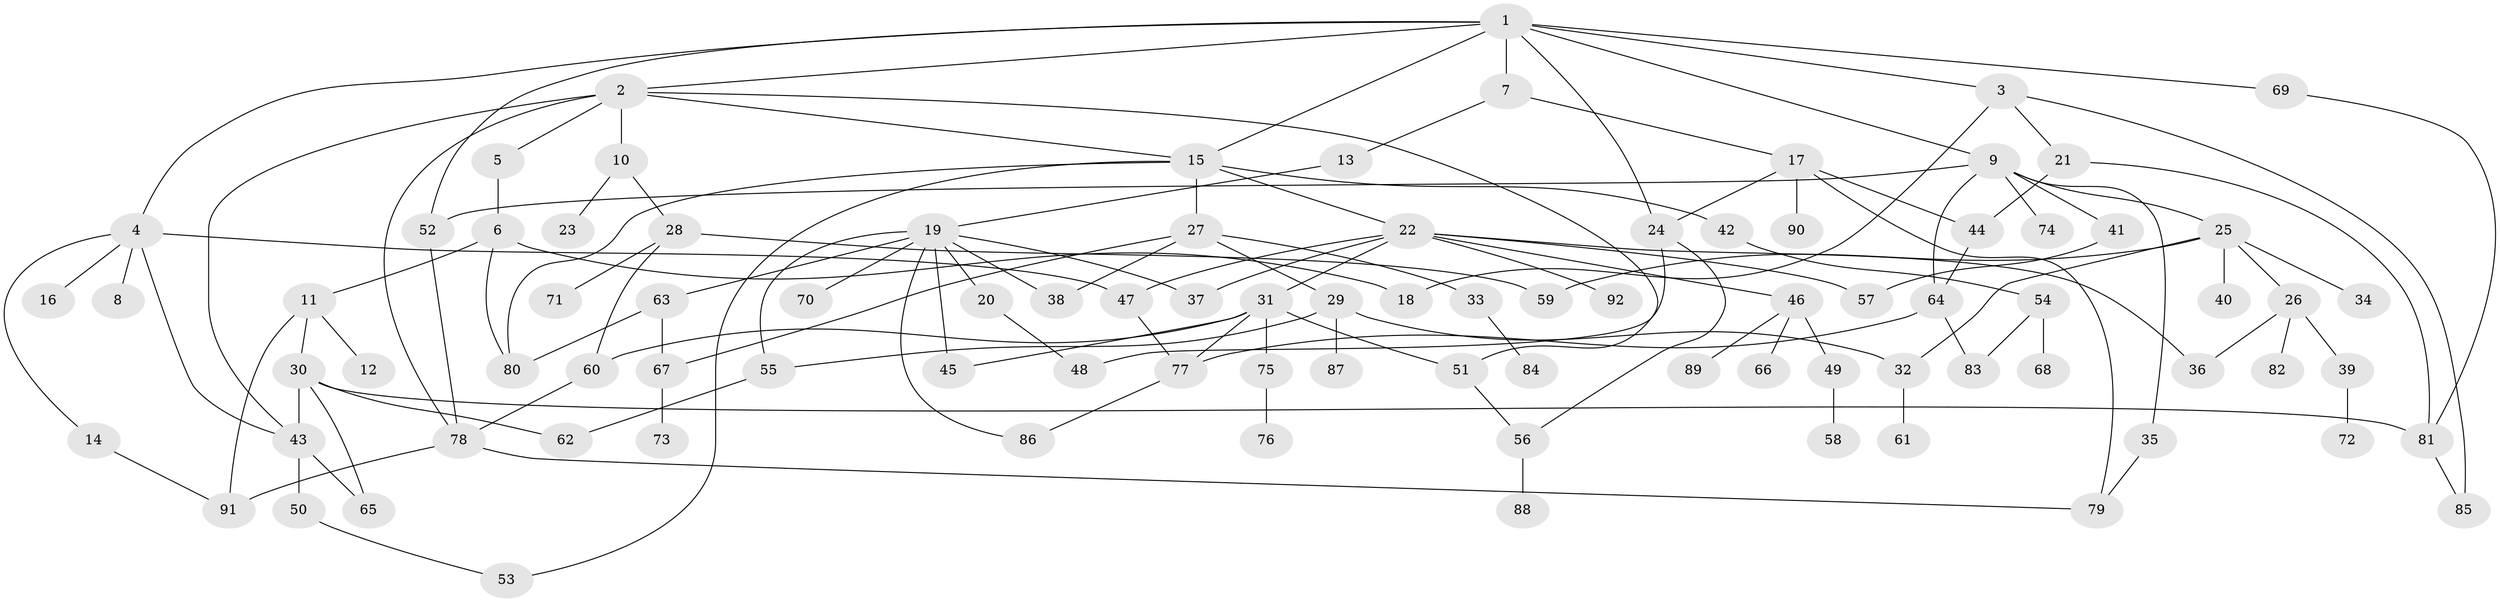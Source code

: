 // Generated by graph-tools (version 1.1) at 2025/49/03/09/25 03:49:25]
// undirected, 92 vertices, 131 edges
graph export_dot {
graph [start="1"]
  node [color=gray90,style=filled];
  1;
  2;
  3;
  4;
  5;
  6;
  7;
  8;
  9;
  10;
  11;
  12;
  13;
  14;
  15;
  16;
  17;
  18;
  19;
  20;
  21;
  22;
  23;
  24;
  25;
  26;
  27;
  28;
  29;
  30;
  31;
  32;
  33;
  34;
  35;
  36;
  37;
  38;
  39;
  40;
  41;
  42;
  43;
  44;
  45;
  46;
  47;
  48;
  49;
  50;
  51;
  52;
  53;
  54;
  55;
  56;
  57;
  58;
  59;
  60;
  61;
  62;
  63;
  64;
  65;
  66;
  67;
  68;
  69;
  70;
  71;
  72;
  73;
  74;
  75;
  76;
  77;
  78;
  79;
  80;
  81;
  82;
  83;
  84;
  85;
  86;
  87;
  88;
  89;
  90;
  91;
  92;
  1 -- 2;
  1 -- 3;
  1 -- 4;
  1 -- 7;
  1 -- 9;
  1 -- 24;
  1 -- 69;
  1 -- 52;
  1 -- 15;
  2 -- 5;
  2 -- 10;
  2 -- 15;
  2 -- 43;
  2 -- 51;
  2 -- 78;
  3 -- 21;
  3 -- 85;
  3 -- 18;
  4 -- 8;
  4 -- 14;
  4 -- 16;
  4 -- 43;
  4 -- 47;
  5 -- 6;
  6 -- 11;
  6 -- 18;
  6 -- 80;
  7 -- 13;
  7 -- 17;
  9 -- 25;
  9 -- 35;
  9 -- 41;
  9 -- 52;
  9 -- 64;
  9 -- 74;
  10 -- 23;
  10 -- 28;
  11 -- 12;
  11 -- 30;
  11 -- 91;
  13 -- 19;
  14 -- 91;
  15 -- 22;
  15 -- 27;
  15 -- 42;
  15 -- 53;
  15 -- 80;
  17 -- 44;
  17 -- 79;
  17 -- 90;
  17 -- 24;
  19 -- 20;
  19 -- 37;
  19 -- 55;
  19 -- 63;
  19 -- 70;
  19 -- 86;
  19 -- 38;
  19 -- 45;
  20 -- 48;
  21 -- 81;
  21 -- 44;
  22 -- 31;
  22 -- 46;
  22 -- 47;
  22 -- 57;
  22 -- 92;
  22 -- 36;
  22 -- 37;
  24 -- 48;
  24 -- 56;
  25 -- 26;
  25 -- 32;
  25 -- 34;
  25 -- 40;
  25 -- 59;
  26 -- 36;
  26 -- 39;
  26 -- 82;
  27 -- 29;
  27 -- 33;
  27 -- 38;
  27 -- 67;
  28 -- 60;
  28 -- 71;
  28 -- 59;
  29 -- 87;
  29 -- 55;
  29 -- 32;
  30 -- 65;
  30 -- 43;
  30 -- 81;
  30 -- 62;
  31 -- 45;
  31 -- 51;
  31 -- 75;
  31 -- 77;
  31 -- 60;
  32 -- 61;
  33 -- 84;
  35 -- 79;
  39 -- 72;
  41 -- 57;
  42 -- 54;
  43 -- 50;
  43 -- 65;
  44 -- 64;
  46 -- 49;
  46 -- 66;
  46 -- 89;
  47 -- 77;
  49 -- 58;
  50 -- 53;
  51 -- 56;
  52 -- 78;
  54 -- 68;
  54 -- 83;
  55 -- 62;
  56 -- 88;
  60 -- 78;
  63 -- 67;
  63 -- 80;
  64 -- 83;
  64 -- 77;
  67 -- 73;
  69 -- 81;
  75 -- 76;
  77 -- 86;
  78 -- 79;
  78 -- 91;
  81 -- 85;
}
